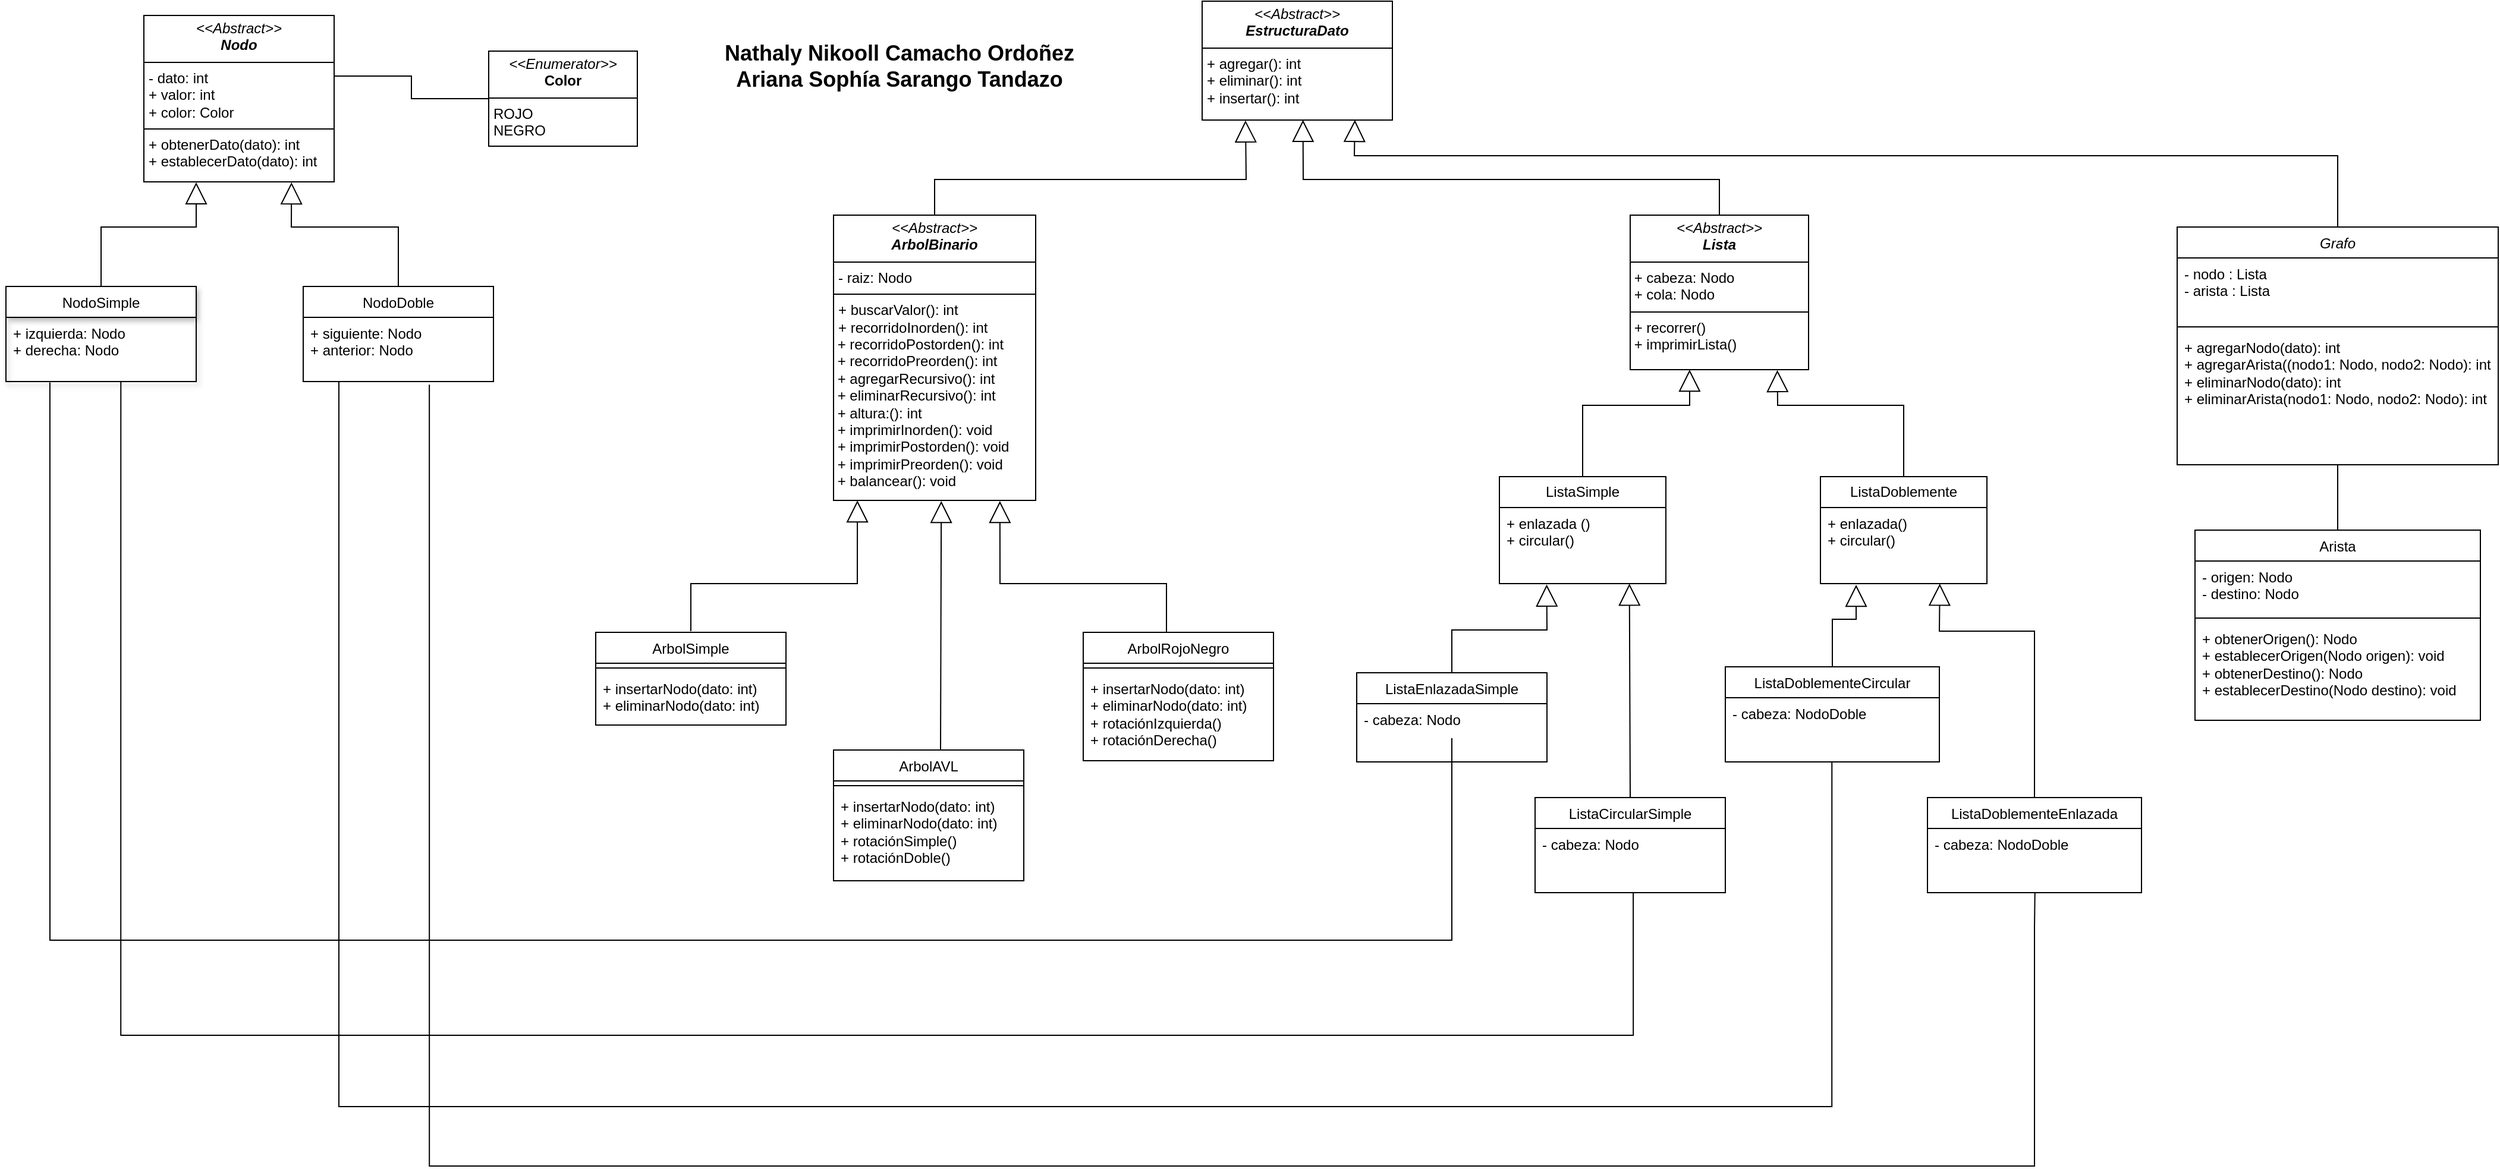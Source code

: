 <mxfile version="24.5.5" type="github">
  <diagram id="C5RBs43oDa-KdzZeNtuy" name="Page-1">
    <mxGraphModel dx="1100" dy="638" grid="1" gridSize="10" guides="1" tooltips="1" connect="1" arrows="1" fold="1" page="1" pageScale="1" pageWidth="827" pageHeight="1169" math="0" shadow="0">
      <root>
        <mxCell id="WIyWlLk6GJQsqaUBKTNV-0" />
        <mxCell id="WIyWlLk6GJQsqaUBKTNV-1" parent="WIyWlLk6GJQsqaUBKTNV-0" />
        <mxCell id="zkfFHV4jXpPFQw0GAbJ--6" value="NodoSimple" style="swimlane;fontStyle=0;align=center;verticalAlign=top;childLayout=stackLayout;horizontal=1;startSize=26;horizontalStack=0;resizeParent=1;resizeLast=0;collapsible=1;marginBottom=0;rounded=0;shadow=1;strokeWidth=1;" parent="WIyWlLk6GJQsqaUBKTNV-1" vertex="1">
          <mxGeometry x="4" y="250" width="160" height="80" as="geometry">
            <mxRectangle x="130" y="380" width="160" height="26" as="alternateBounds" />
          </mxGeometry>
        </mxCell>
        <mxCell id="zkfFHV4jXpPFQw0GAbJ--7" value="+ izquierda: Nodo&#xa;+ derecha: Nodo" style="text;align=left;verticalAlign=top;spacingLeft=4;spacingRight=4;overflow=hidden;rotatable=0;points=[[0,0.5],[1,0.5]];portConstraint=eastwest;" parent="zkfFHV4jXpPFQw0GAbJ--6" vertex="1">
          <mxGeometry y="26" width="160" height="54" as="geometry" />
        </mxCell>
        <mxCell id="DncJ9CUcUolEmfU4vxdp-2" value="NodoDoble" style="swimlane;fontStyle=0;align=center;verticalAlign=top;childLayout=stackLayout;horizontal=1;startSize=26;horizontalStack=0;resizeParent=1;resizeLast=0;collapsible=1;marginBottom=0;rounded=0;shadow=0;strokeWidth=1;" parent="WIyWlLk6GJQsqaUBKTNV-1" vertex="1">
          <mxGeometry x="254" y="250" width="160" height="80" as="geometry">
            <mxRectangle x="130" y="380" width="160" height="26" as="alternateBounds" />
          </mxGeometry>
        </mxCell>
        <mxCell id="DncJ9CUcUolEmfU4vxdp-3" value="+ siguiente: Nodo&#xa;+ anterior: Nodo" style="text;align=left;verticalAlign=top;spacingLeft=4;spacingRight=4;overflow=hidden;rotatable=0;points=[[0,0.5],[1,0.5]];portConstraint=eastwest;" parent="DncJ9CUcUolEmfU4vxdp-2" vertex="1">
          <mxGeometry y="26" width="160" height="54" as="geometry" />
        </mxCell>
        <mxCell id="DncJ9CUcUolEmfU4vxdp-9" value="ListaEnlazadaSimple" style="swimlane;fontStyle=0;align=center;verticalAlign=top;childLayout=stackLayout;horizontal=1;startSize=26;horizontalStack=0;resizeParent=1;resizeLast=0;collapsible=1;marginBottom=0;rounded=0;shadow=0;strokeWidth=1;" parent="WIyWlLk6GJQsqaUBKTNV-1" vertex="1">
          <mxGeometry x="1140" y="575" width="160" height="75" as="geometry">
            <mxRectangle x="130" y="380" width="160" height="26" as="alternateBounds" />
          </mxGeometry>
        </mxCell>
        <mxCell id="DncJ9CUcUolEmfU4vxdp-10" value="- cabeza: Nodo" style="text;align=left;verticalAlign=top;spacingLeft=4;spacingRight=4;overflow=hidden;rotatable=0;points=[[0,0.5],[1,0.5]];portConstraint=eastwest;" parent="DncJ9CUcUolEmfU4vxdp-9" vertex="1">
          <mxGeometry y="26" width="160" height="34" as="geometry" />
        </mxCell>
        <mxCell id="DncJ9CUcUolEmfU4vxdp-11" value="ListaDoblementeEnlazada" style="swimlane;fontStyle=0;align=center;verticalAlign=top;childLayout=stackLayout;horizontal=1;startSize=26;horizontalStack=0;resizeParent=1;resizeLast=0;collapsible=1;marginBottom=0;rounded=0;shadow=0;strokeWidth=1;" parent="WIyWlLk6GJQsqaUBKTNV-1" vertex="1">
          <mxGeometry x="1620" y="680" width="180" height="80" as="geometry">
            <mxRectangle x="130" y="380" width="160" height="26" as="alternateBounds" />
          </mxGeometry>
        </mxCell>
        <mxCell id="DncJ9CUcUolEmfU4vxdp-12" value="- cabeza: NodoDoble" style="text;align=left;verticalAlign=top;spacingLeft=4;spacingRight=4;overflow=hidden;rotatable=0;points=[[0,0.5],[1,0.5]];portConstraint=eastwest;" parent="DncJ9CUcUolEmfU4vxdp-11" vertex="1">
          <mxGeometry y="26" width="180" height="54" as="geometry" />
        </mxCell>
        <mxCell id="DncJ9CUcUolEmfU4vxdp-13" value="ListaDoblementeCircular" style="swimlane;fontStyle=0;align=center;verticalAlign=top;childLayout=stackLayout;horizontal=1;startSize=26;horizontalStack=0;resizeParent=1;resizeLast=0;collapsible=1;marginBottom=0;rounded=0;shadow=0;strokeWidth=1;" parent="WIyWlLk6GJQsqaUBKTNV-1" vertex="1">
          <mxGeometry x="1450" y="570" width="180" height="80" as="geometry">
            <mxRectangle x="130" y="380" width="160" height="26" as="alternateBounds" />
          </mxGeometry>
        </mxCell>
        <mxCell id="DncJ9CUcUolEmfU4vxdp-14" value="- cabeza: NodoDoble" style="text;align=left;verticalAlign=top;spacingLeft=4;spacingRight=4;overflow=hidden;rotatable=0;points=[[0,0.5],[1,0.5]];portConstraint=eastwest;" parent="DncJ9CUcUolEmfU4vxdp-13" vertex="1">
          <mxGeometry y="26" width="180" height="54" as="geometry" />
        </mxCell>
        <mxCell id="DncJ9CUcUolEmfU4vxdp-15" value="ListaCircularSimple" style="swimlane;fontStyle=0;align=center;verticalAlign=top;childLayout=stackLayout;horizontal=1;startSize=26;horizontalStack=0;resizeParent=1;resizeLast=0;collapsible=1;marginBottom=0;rounded=0;shadow=0;strokeWidth=1;" parent="WIyWlLk6GJQsqaUBKTNV-1" vertex="1">
          <mxGeometry x="1290" y="680" width="160" height="80" as="geometry">
            <mxRectangle x="130" y="380" width="160" height="26" as="alternateBounds" />
          </mxGeometry>
        </mxCell>
        <mxCell id="DncJ9CUcUolEmfU4vxdp-16" value="- cabeza: Nodo" style="text;align=left;verticalAlign=top;spacingLeft=4;spacingRight=4;overflow=hidden;rotatable=0;points=[[0,0.5],[1,0.5]];portConstraint=eastwest;" parent="DncJ9CUcUolEmfU4vxdp-15" vertex="1">
          <mxGeometry y="26" width="160" height="54" as="geometry" />
        </mxCell>
        <mxCell id="DncJ9CUcUolEmfU4vxdp-24" value="" style="endArrow=block;endSize=16;endFill=0;html=1;rounded=0;exitX=0.5;exitY=0;exitDx=0;exitDy=0;entryX=0.228;entryY=1.003;entryDx=0;entryDy=0;entryPerimeter=0;" parent="WIyWlLk6GJQsqaUBKTNV-1" source="ZTtdbD92YT5YVSf2PTmn-5" target="ZTtdbD92YT5YVSf2PTmn-2" edge="1">
          <mxGeometry width="160" relative="1" as="geometry">
            <mxPoint x="780" y="200" as="sourcePoint" />
            <mxPoint x="1047" y="110" as="targetPoint" />
            <Array as="points">
              <mxPoint x="785" y="160" />
              <mxPoint x="1047" y="160" />
            </Array>
          </mxGeometry>
        </mxCell>
        <mxCell id="DncJ9CUcUolEmfU4vxdp-44" value="" style="endArrow=block;endSize=16;endFill=0;html=1;rounded=0;entryX=0.275;entryY=1.003;entryDx=0;entryDy=0;exitX=0.5;exitY=0;exitDx=0;exitDy=0;entryPerimeter=0;" parent="WIyWlLk6GJQsqaUBKTNV-1" source="zkfFHV4jXpPFQw0GAbJ--6" target="ZTtdbD92YT5YVSf2PTmn-4" edge="1">
          <mxGeometry width="160" relative="1" as="geometry">
            <mxPoint x="234" y="210" as="sourcePoint" />
            <mxPoint x="164" y="164" as="targetPoint" />
            <Array as="points">
              <mxPoint x="84" y="200" />
              <mxPoint x="164" y="200" />
            </Array>
          </mxGeometry>
        </mxCell>
        <mxCell id="DncJ9CUcUolEmfU4vxdp-45" value="" style="endArrow=block;endSize=16;endFill=0;html=1;rounded=0;entryX=0.776;entryY=1.003;entryDx=0;entryDy=0;exitX=0.5;exitY=0;exitDx=0;exitDy=0;entryPerimeter=0;" parent="WIyWlLk6GJQsqaUBKTNV-1" source="DncJ9CUcUolEmfU4vxdp-2" target="ZTtdbD92YT5YVSf2PTmn-4" edge="1">
          <mxGeometry width="160" relative="1" as="geometry">
            <mxPoint x="54" y="260" as="sourcePoint" />
            <mxPoint x="244" y="164" as="targetPoint" />
            <Array as="points">
              <mxPoint x="334" y="200" />
              <mxPoint x="244" y="200" />
            </Array>
          </mxGeometry>
        </mxCell>
        <mxCell id="DncJ9CUcUolEmfU4vxdp-50" value="" style="endArrow=block;endSize=16;endFill=0;html=1;rounded=0;exitX=0.5;exitY=0;exitDx=0;exitDy=0;entryX=0.53;entryY=0.999;entryDx=0;entryDy=0;entryPerimeter=0;" parent="WIyWlLk6GJQsqaUBKTNV-1" source="ZTtdbD92YT5YVSf2PTmn-6" target="ZTtdbD92YT5YVSf2PTmn-2" edge="1">
          <mxGeometry width="160" relative="1" as="geometry">
            <mxPoint x="1450" y="190" as="sourcePoint" />
            <mxPoint x="1095.12" y="109.868" as="targetPoint" />
            <Array as="points">
              <mxPoint x="1445" y="160" />
              <mxPoint x="1095" y="160" />
            </Array>
          </mxGeometry>
        </mxCell>
        <mxCell id="DncJ9CUcUolEmfU4vxdp-64" value="" style="endArrow=block;endSize=16;endFill=0;html=1;rounded=0;exitX=0.5;exitY=0;exitDx=0;exitDy=0;entryX=0.118;entryY=1;entryDx=0;entryDy=0;entryPerimeter=0;" parent="WIyWlLk6GJQsqaUBKTNV-1" target="ZTtdbD92YT5YVSf2PTmn-5" edge="1">
          <mxGeometry width="160" relative="1" as="geometry">
            <mxPoint x="580" y="540" as="sourcePoint" />
            <mxPoint x="720" y="429.66" as="targetPoint" />
            <Array as="points">
              <mxPoint x="580" y="500" />
              <mxPoint x="720" y="500" />
            </Array>
          </mxGeometry>
        </mxCell>
        <mxCell id="DncJ9CUcUolEmfU4vxdp-66" value="" style="endArrow=block;endSize=16;endFill=0;html=1;rounded=0;exitX=0.5;exitY=0;exitDx=0;exitDy=0;entryX=0.533;entryY=1.002;entryDx=0;entryDy=0;entryPerimeter=0;" parent="WIyWlLk6GJQsqaUBKTNV-1" target="ZTtdbD92YT5YVSf2PTmn-5" edge="1">
          <mxGeometry width="160" relative="1" as="geometry">
            <mxPoint x="790" y="640" as="sourcePoint" />
            <mxPoint x="790.72" y="430.34" as="targetPoint" />
            <Array as="points" />
          </mxGeometry>
        </mxCell>
        <mxCell id="DncJ9CUcUolEmfU4vxdp-67" value="" style="endArrow=block;endSize=16;endFill=0;html=1;rounded=0;exitX=0.5;exitY=0;exitDx=0;exitDy=0;entryX=0.823;entryY=1.002;entryDx=0;entryDy=0;entryPerimeter=0;" parent="WIyWlLk6GJQsqaUBKTNV-1" target="ZTtdbD92YT5YVSf2PTmn-5" edge="1">
          <mxGeometry width="160" relative="1" as="geometry">
            <mxPoint x="980.0" y="545" as="sourcePoint" />
            <mxPoint x="840" y="430.34" as="targetPoint" />
            <Array as="points">
              <mxPoint x="980" y="500" />
              <mxPoint x="840" y="500" />
            </Array>
          </mxGeometry>
        </mxCell>
        <mxCell id="ir2BoSaiO2hxF5gIal0P-0" value="&lt;div&gt;ListaSimple&lt;/div&gt;" style="swimlane;fontStyle=0;childLayout=stackLayout;horizontal=1;startSize=26;fillColor=none;horizontalStack=0;resizeParent=1;resizeParentMax=0;resizeLast=0;collapsible=1;marginBottom=0;whiteSpace=wrap;html=1;" parent="WIyWlLk6GJQsqaUBKTNV-1" vertex="1">
          <mxGeometry x="1260" y="410" width="140" height="90" as="geometry" />
        </mxCell>
        <mxCell id="ir2BoSaiO2hxF5gIal0P-1" value="&lt;div&gt;&lt;font style=&quot;vertical-align: inherit;&quot;&gt;&lt;font style=&quot;vertical-align: inherit;&quot;&gt;+ enlazada ()&lt;/font&gt;&lt;/font&gt;&lt;/div&gt;&lt;div&gt;&lt;font style=&quot;vertical-align: inherit;&quot;&gt;&lt;font style=&quot;vertical-align: inherit;&quot;&gt;+ circular()&lt;/font&gt;&lt;/font&gt;&lt;br&gt;&lt;/div&gt;" style="text;strokeColor=none;fillColor=none;align=left;verticalAlign=top;spacingLeft=4;spacingRight=4;overflow=hidden;rotatable=0;points=[[0,0.5],[1,0.5]];portConstraint=eastwest;whiteSpace=wrap;html=1;" parent="ir2BoSaiO2hxF5gIal0P-0" vertex="1">
          <mxGeometry y="26" width="140" height="64" as="geometry" />
        </mxCell>
        <mxCell id="ir2BoSaiO2hxF5gIal0P-8" value="ListaDoblemente" style="swimlane;fontStyle=0;childLayout=stackLayout;horizontal=1;startSize=26;fillColor=none;horizontalStack=0;resizeParent=1;resizeParentMax=0;resizeLast=0;collapsible=1;marginBottom=0;whiteSpace=wrap;html=1;" parent="WIyWlLk6GJQsqaUBKTNV-1" vertex="1">
          <mxGeometry x="1530" y="410" width="140" height="90" as="geometry" />
        </mxCell>
        <mxCell id="ir2BoSaiO2hxF5gIal0P-10" value="&lt;div&gt;+ enlazada() &lt;br&gt;&lt;/div&gt;&lt;div&gt;+ circular()&lt;br&gt;&lt;/div&gt;" style="text;strokeColor=none;fillColor=none;align=left;verticalAlign=top;spacingLeft=4;spacingRight=4;overflow=hidden;rotatable=0;points=[[0,0.5],[1,0.5]];portConstraint=eastwest;whiteSpace=wrap;html=1;" parent="ir2BoSaiO2hxF5gIal0P-8" vertex="1">
          <mxGeometry y="26" width="140" height="64" as="geometry" />
        </mxCell>
        <mxCell id="ir2BoSaiO2hxF5gIal0P-45" value="" style="endArrow=block;endSize=16;endFill=0;html=1;rounded=0;exitX=0.5;exitY=0;exitDx=0;exitDy=0;entryX=0.333;entryY=1;entryDx=0;entryDy=0;entryPerimeter=0;" parent="WIyWlLk6GJQsqaUBKTNV-1" source="ir2BoSaiO2hxF5gIal0P-0" target="ZTtdbD92YT5YVSf2PTmn-6" edge="1">
          <mxGeometry width="160" relative="1" as="geometry">
            <mxPoint x="1840.0" y="318.342" as="sourcePoint" />
            <mxPoint x="1419.76" y="310.798" as="targetPoint" />
            <Array as="points">
              <mxPoint x="1330" y="350" />
              <mxPoint x="1420" y="350" />
            </Array>
          </mxGeometry>
        </mxCell>
        <mxCell id="ir2BoSaiO2hxF5gIal0P-46" value="" style="endArrow=block;endSize=16;endFill=0;html=1;rounded=0;exitX=0.5;exitY=0;exitDx=0;exitDy=0;entryX=0.825;entryY=1.003;entryDx=0;entryDy=0;entryPerimeter=0;" parent="WIyWlLk6GJQsqaUBKTNV-1" source="ir2BoSaiO2hxF5gIal0P-8" target="ZTtdbD92YT5YVSf2PTmn-6" edge="1">
          <mxGeometry width="160" relative="1" as="geometry">
            <mxPoint x="1846" y="337" as="sourcePoint" />
            <mxPoint x="1493.68" y="311.386" as="targetPoint" />
            <Array as="points">
              <mxPoint x="1600" y="350" />
              <mxPoint x="1494" y="350" />
            </Array>
          </mxGeometry>
        </mxCell>
        <mxCell id="ir2BoSaiO2hxF5gIal0P-53" value="&lt;span style=&quot;font-weight: normal;&quot;&gt;ArbolSimple&lt;/span&gt;" style="swimlane;fontStyle=1;align=center;verticalAlign=top;childLayout=stackLayout;horizontal=1;startSize=26;horizontalStack=0;resizeParent=1;resizeParentMax=0;resizeLast=0;collapsible=1;marginBottom=0;whiteSpace=wrap;html=1;" parent="WIyWlLk6GJQsqaUBKTNV-1" vertex="1">
          <mxGeometry x="500" y="541" width="160" height="78" as="geometry" />
        </mxCell>
        <mxCell id="ir2BoSaiO2hxF5gIal0P-55" value="" style="line;strokeWidth=1;fillColor=none;align=left;verticalAlign=middle;spacingTop=-1;spacingLeft=3;spacingRight=3;rotatable=0;labelPosition=right;points=[];portConstraint=eastwest;strokeColor=inherit;" parent="ir2BoSaiO2hxF5gIal0P-53" vertex="1">
          <mxGeometry y="26" width="160" height="8" as="geometry" />
        </mxCell>
        <mxCell id="ir2BoSaiO2hxF5gIal0P-54" value="&lt;div&gt;+ insertarNodo(dato: int)&lt;/div&gt;&lt;div&gt;+ eliminarNodo(dato: int)&lt;br&gt;&lt;/div&gt;" style="text;strokeColor=none;fillColor=none;align=left;verticalAlign=top;spacingLeft=4;spacingRight=4;overflow=hidden;rotatable=0;points=[[0,0.5],[1,0.5]];portConstraint=eastwest;whiteSpace=wrap;html=1;" parent="ir2BoSaiO2hxF5gIal0P-53" vertex="1">
          <mxGeometry y="34" width="160" height="44" as="geometry" />
        </mxCell>
        <mxCell id="ir2BoSaiO2hxF5gIal0P-57" value="&lt;span style=&quot;font-weight: normal;&quot;&gt;ArbolAVL&lt;/span&gt;" style="swimlane;fontStyle=1;align=center;verticalAlign=top;childLayout=stackLayout;horizontal=1;startSize=26;horizontalStack=0;resizeParent=1;resizeParentMax=0;resizeLast=0;collapsible=1;marginBottom=0;whiteSpace=wrap;html=1;" parent="WIyWlLk6GJQsqaUBKTNV-1" vertex="1">
          <mxGeometry x="700" y="640" width="160" height="110" as="geometry" />
        </mxCell>
        <mxCell id="ir2BoSaiO2hxF5gIal0P-59" value="" style="line;strokeWidth=1;fillColor=none;align=left;verticalAlign=middle;spacingTop=-1;spacingLeft=3;spacingRight=3;rotatable=0;labelPosition=right;points=[];portConstraint=eastwest;strokeColor=inherit;" parent="ir2BoSaiO2hxF5gIal0P-57" vertex="1">
          <mxGeometry y="26" width="160" height="8" as="geometry" />
        </mxCell>
        <mxCell id="9hyr6kazBqOxSnsQjy6S-9" value="&lt;div&gt;+ insertarNodo(dato: int)&lt;/div&gt;&lt;div&gt;+ eliminarNodo(dato: int)&lt;br&gt;&lt;/div&gt;&lt;div&gt;+ rotaciónSimple()&lt;/div&gt;&lt;div&gt;+ rotaciónDoble()&lt;/div&gt;" style="text;strokeColor=none;fillColor=none;align=left;verticalAlign=top;spacingLeft=4;spacingRight=4;overflow=hidden;rotatable=0;points=[[0,0.5],[1,0.5]];portConstraint=eastwest;whiteSpace=wrap;html=1;" parent="ir2BoSaiO2hxF5gIal0P-57" vertex="1">
          <mxGeometry y="34" width="160" height="76" as="geometry" />
        </mxCell>
        <mxCell id="ir2BoSaiO2hxF5gIal0P-61" value="&lt;span style=&quot;font-weight: normal;&quot;&gt;ArbolRojoNegro&lt;/span&gt;" style="swimlane;fontStyle=1;align=center;verticalAlign=top;childLayout=stackLayout;horizontal=1;startSize=26;horizontalStack=0;resizeParent=1;resizeParentMax=0;resizeLast=0;collapsible=1;marginBottom=0;whiteSpace=wrap;html=1;" parent="WIyWlLk6GJQsqaUBKTNV-1" vertex="1">
          <mxGeometry x="910" y="541" width="160" height="108" as="geometry" />
        </mxCell>
        <mxCell id="ir2BoSaiO2hxF5gIal0P-63" value="" style="line;strokeWidth=1;fillColor=none;align=left;verticalAlign=middle;spacingTop=-1;spacingLeft=3;spacingRight=3;rotatable=0;labelPosition=right;points=[];portConstraint=eastwest;strokeColor=inherit;" parent="ir2BoSaiO2hxF5gIal0P-61" vertex="1">
          <mxGeometry y="26" width="160" height="8" as="geometry" />
        </mxCell>
        <mxCell id="ir2BoSaiO2hxF5gIal0P-62" value="&lt;div&gt;+ insertarNodo(dato: int)&lt;/div&gt;&lt;div&gt;+ eliminarNodo(dato: int)&lt;br&gt;&lt;/div&gt;&lt;div&gt;&lt;div&gt;+ rotaciónIzquierda()&lt;/div&gt;&lt;div&gt;+ rotaciónDerecha()&lt;/div&gt;&lt;/div&gt;" style="text;strokeColor=none;fillColor=none;align=left;verticalAlign=top;spacingLeft=4;spacingRight=4;overflow=hidden;rotatable=0;points=[[0,0.5],[1,0.5]];portConstraint=eastwest;whiteSpace=wrap;html=1;" parent="ir2BoSaiO2hxF5gIal0P-61" vertex="1">
          <mxGeometry y="34" width="160" height="74" as="geometry" />
        </mxCell>
        <mxCell id="eCoS8FzOYg7DJ-z4C-Pn-1" value="" style="endArrow=block;endSize=16;endFill=0;html=1;rounded=0;exitX=0.5;exitY=0;exitDx=0;exitDy=0;entryX=0.284;entryY=1.012;entryDx=0;entryDy=0;entryPerimeter=0;" parent="WIyWlLk6GJQsqaUBKTNV-1" source="DncJ9CUcUolEmfU4vxdp-9" target="ir2BoSaiO2hxF5gIal0P-1" edge="1">
          <mxGeometry width="160" relative="1" as="geometry">
            <mxPoint x="1210" y="579" as="sourcePoint" />
            <mxPoint x="1300" y="510" as="targetPoint" />
            <Array as="points">
              <mxPoint x="1220" y="539" />
              <mxPoint x="1300" y="539" />
            </Array>
          </mxGeometry>
        </mxCell>
        <mxCell id="eCoS8FzOYg7DJ-z4C-Pn-2" value="" style="endArrow=block;endSize=16;endFill=0;html=1;rounded=0;exitX=0.5;exitY=0;exitDx=0;exitDy=0;entryX=0.781;entryY=1.001;entryDx=0;entryDy=0;entryPerimeter=0;" parent="WIyWlLk6GJQsqaUBKTNV-1" source="DncJ9CUcUolEmfU4vxdp-15" target="ir2BoSaiO2hxF5gIal0P-1" edge="1">
          <mxGeometry width="160" relative="1" as="geometry">
            <mxPoint x="1330" y="580" as="sourcePoint" />
            <mxPoint x="1370" y="510" as="targetPoint" />
            <Array as="points" />
          </mxGeometry>
        </mxCell>
        <mxCell id="eCoS8FzOYg7DJ-z4C-Pn-3" value="" style="endArrow=block;endSize=16;endFill=0;html=1;rounded=0;exitX=0.5;exitY=0;exitDx=0;exitDy=0;entryX=0.311;entryY=1.019;entryDx=0;entryDy=0;entryPerimeter=0;" parent="WIyWlLk6GJQsqaUBKTNV-1" source="DncJ9CUcUolEmfU4vxdp-13" edge="1">
          <mxGeometry width="160" relative="1" as="geometry">
            <mxPoint x="1470" y="580" as="sourcePoint" />
            <mxPoint x="1560" y="501" as="targetPoint" />
            <Array as="points">
              <mxPoint x="1540" y="530" />
              <mxPoint x="1560" y="530" />
            </Array>
          </mxGeometry>
        </mxCell>
        <mxCell id="eCoS8FzOYg7DJ-z4C-Pn-5" value="" style="endArrow=block;endSize=16;endFill=0;html=1;rounded=0;exitX=0.5;exitY=0;exitDx=0;exitDy=0;entryX=0.717;entryY=1.001;entryDx=0;entryDy=0;entryPerimeter=0;" parent="WIyWlLk6GJQsqaUBKTNV-1" source="DncJ9CUcUolEmfU4vxdp-11" target="ir2BoSaiO2hxF5gIal0P-10" edge="1">
          <mxGeometry width="160" relative="1" as="geometry">
            <mxPoint x="1550" y="560" as="sourcePoint" />
            <mxPoint x="1570" y="511" as="targetPoint" />
            <Array as="points">
              <mxPoint x="1710" y="540" />
              <mxPoint x="1630" y="540" />
            </Array>
          </mxGeometry>
        </mxCell>
        <mxCell id="eCoS8FzOYg7DJ-z4C-Pn-9" value="&lt;font style=&quot;vertical-align: inherit;&quot;&gt;&lt;font style=&quot;vertical-align: inherit;&quot;&gt;&lt;font style=&quot;vertical-align: inherit;&quot;&gt;&lt;font style=&quot;vertical-align: inherit;&quot;&gt;&lt;font style=&quot;vertical-align: inherit;&quot;&gt;&lt;font style=&quot;vertical-align: inherit; font-size: 18px;&quot;&gt;&lt;font style=&quot;vertical-align: inherit;&quot;&gt;&lt;font style=&quot;vertical-align: inherit;&quot;&gt;Nathaly Nikooll Camacho Ordoñez&lt;/font&gt;&lt;/font&gt;&lt;/font&gt;&lt;/font&gt;&lt;/font&gt;&lt;/font&gt;&lt;/font&gt;&lt;/font&gt;&lt;div&gt;&lt;font style=&quot;vertical-align: inherit;&quot;&gt;&lt;font style=&quot;vertical-align: inherit;&quot;&gt;&lt;font style=&quot;vertical-align: inherit;&quot;&gt;&lt;font style=&quot;vertical-align: inherit;&quot;&gt;&lt;font style=&quot;vertical-align: inherit;&quot;&gt;&lt;font style=&quot;vertical-align: inherit;&quot;&gt;&lt;font style=&quot;vertical-align: inherit;&quot;&gt;&lt;font style=&quot;vertical-align: inherit; font-size: 18px;&quot;&gt;&lt;font style=&quot;vertical-align: inherit;&quot;&gt;&lt;font style=&quot;vertical-align: inherit;&quot;&gt;Ariana Sophía Sarango Tandazo&lt;/font&gt;&lt;/font&gt;&lt;/font&gt;&lt;/font&gt;&lt;/font&gt;&lt;/font&gt;&lt;/font&gt;&lt;/font&gt;&lt;/font&gt;&lt;/font&gt;&lt;/div&gt;" style="text;align=center;fontStyle=1;verticalAlign=middle;spacingLeft=3;spacingRight=3;strokeColor=none;rotatable=0;points=[[0,0.5],[1,0.5]];portConstraint=eastwest;html=1;" parent="WIyWlLk6GJQsqaUBKTNV-1" vertex="1">
          <mxGeometry x="620" y="10" width="270" height="110" as="geometry" />
        </mxCell>
        <mxCell id="eCoS8FzOYg7DJ-z4C-Pn-10" value="" style="endArrow=none;html=1;edgeStyle=orthogonalEdgeStyle;rounded=0;exitX=0.231;exitY=1.013;exitDx=0;exitDy=0;exitPerimeter=0;" parent="WIyWlLk6GJQsqaUBKTNV-1" source="zkfFHV4jXpPFQw0GAbJ--7" edge="1">
          <mxGeometry relative="1" as="geometry">
            <mxPoint x="40" y="400" as="sourcePoint" />
            <mxPoint x="1220" y="630" as="targetPoint" />
            <Array as="points">
              <mxPoint x="41" y="800" />
              <mxPoint x="1220" y="800" />
            </Array>
          </mxGeometry>
        </mxCell>
        <mxCell id="eCoS8FzOYg7DJ-z4C-Pn-17" value="" style="endArrow=none;html=1;edgeStyle=orthogonalEdgeStyle;rounded=0;exitX=0.604;exitY=1.001;exitDx=0;exitDy=0;exitPerimeter=0;entryX=0.516;entryY=1.006;entryDx=0;entryDy=0;entryPerimeter=0;" parent="WIyWlLk6GJQsqaUBKTNV-1" source="zkfFHV4jXpPFQw0GAbJ--7" target="DncJ9CUcUolEmfU4vxdp-16" edge="1">
          <mxGeometry relative="1" as="geometry">
            <mxPoint x="80" y="360" as="sourcePoint" />
            <mxPoint x="1300" y="820" as="targetPoint" />
            <Array as="points">
              <mxPoint x="101" y="880" />
              <mxPoint x="1373" y="880" />
            </Array>
          </mxGeometry>
        </mxCell>
        <mxCell id="eCoS8FzOYg7DJ-z4C-Pn-20" value="" style="endArrow=none;html=1;edgeStyle=orthogonalEdgeStyle;rounded=0;exitX=0.231;exitY=1.013;exitDx=0;exitDy=0;exitPerimeter=0;entryX=0.498;entryY=1.005;entryDx=0;entryDy=0;entryPerimeter=0;" parent="WIyWlLk6GJQsqaUBKTNV-1" target="DncJ9CUcUolEmfU4vxdp-14" edge="1">
          <mxGeometry relative="1" as="geometry">
            <mxPoint x="284" y="330" as="sourcePoint" />
            <mxPoint x="1463" y="640" as="targetPoint" />
            <Array as="points">
              <mxPoint x="284" y="940" />
              <mxPoint x="1540" y="940" />
            </Array>
          </mxGeometry>
        </mxCell>
        <mxCell id="eCoS8FzOYg7DJ-z4C-Pn-21" value="" style="endArrow=none;html=1;edgeStyle=orthogonalEdgeStyle;rounded=0;exitX=0.663;exitY=1.048;exitDx=0;exitDy=0;exitPerimeter=0;entryX=0.502;entryY=1.005;entryDx=0;entryDy=0;entryPerimeter=0;" parent="WIyWlLk6GJQsqaUBKTNV-1" source="DncJ9CUcUolEmfU4vxdp-3" target="DncJ9CUcUolEmfU4vxdp-12" edge="1">
          <mxGeometry relative="1" as="geometry">
            <mxPoint x="111" y="340" as="sourcePoint" />
            <mxPoint x="1383" y="750" as="targetPoint" />
            <Array as="points">
              <mxPoint x="360" y="990" />
              <mxPoint x="1710" y="990" />
              <mxPoint x="1710" y="790" />
            </Array>
          </mxGeometry>
        </mxCell>
        <mxCell id="eCoS8FzOYg7DJ-z4C-Pn-22" value="" style="endArrow=none;html=1;edgeStyle=orthogonalEdgeStyle;rounded=0;exitX=1.002;exitY=0.364;exitDx=0;exitDy=0;entryX=0;entryY=0.5;entryDx=0;entryDy=0;exitPerimeter=0;" parent="WIyWlLk6GJQsqaUBKTNV-1" source="ZTtdbD92YT5YVSf2PTmn-4" target="ZTtdbD92YT5YVSf2PTmn-1" edge="1">
          <mxGeometry relative="1" as="geometry">
            <mxPoint x="284" y="73" as="sourcePoint" />
            <mxPoint x="400" y="81" as="targetPoint" />
          </mxGeometry>
        </mxCell>
        <mxCell id="9hyr6kazBqOxSnsQjy6S-4" value="" style="endArrow=block;endSize=16;endFill=0;html=1;rounded=0;entryX=0.803;entryY=0.999;entryDx=0;entryDy=0;entryPerimeter=0;exitX=0.5;exitY=0;exitDx=0;exitDy=0;" parent="WIyWlLk6GJQsqaUBKTNV-1" target="ZTtdbD92YT5YVSf2PTmn-2" edge="1" source="sY8AVSWqJ0E1FJbMpZcZ-8">
          <mxGeometry width="160" relative="1" as="geometry">
            <mxPoint x="2040" y="196" as="sourcePoint" />
            <mxPoint x="1138.32" y="109.868" as="targetPoint" />
            <Array as="points">
              <mxPoint x="1965" y="140" />
              <mxPoint x="1138" y="140" />
            </Array>
          </mxGeometry>
        </mxCell>
        <mxCell id="sY8AVSWqJ0E1FJbMpZcZ-8" value="&lt;i style=&quot;font-weight: normal;&quot;&gt;Grafo&lt;/i&gt;" style="swimlane;fontStyle=1;align=center;verticalAlign=top;childLayout=stackLayout;horizontal=1;startSize=26;horizontalStack=0;resizeParent=1;resizeParentMax=0;resizeLast=0;collapsible=1;marginBottom=0;whiteSpace=wrap;html=1;" parent="WIyWlLk6GJQsqaUBKTNV-1" vertex="1">
          <mxGeometry x="1830" y="200" width="270" height="200" as="geometry" />
        </mxCell>
        <mxCell id="sY8AVSWqJ0E1FJbMpZcZ-9" value="- nodo : Lista&lt;div&gt;- arista : Lista&lt;/div&gt;" style="text;strokeColor=none;fillColor=none;align=left;verticalAlign=top;spacingLeft=4;spacingRight=4;overflow=hidden;rotatable=0;points=[[0,0.5],[1,0.5]];portConstraint=eastwest;whiteSpace=wrap;html=1;" parent="sY8AVSWqJ0E1FJbMpZcZ-8" vertex="1">
          <mxGeometry y="26" width="270" height="54" as="geometry" />
        </mxCell>
        <mxCell id="sY8AVSWqJ0E1FJbMpZcZ-10" value="" style="line;strokeWidth=1;fillColor=none;align=left;verticalAlign=middle;spacingTop=-1;spacingLeft=3;spacingRight=3;rotatable=0;labelPosition=right;points=[];portConstraint=eastwest;strokeColor=inherit;" parent="sY8AVSWqJ0E1FJbMpZcZ-8" vertex="1">
          <mxGeometry y="80" width="270" height="8" as="geometry" />
        </mxCell>
        <mxCell id="sY8AVSWqJ0E1FJbMpZcZ-11" value="+ agregarNodo(dato): int&lt;div&gt;+ agregarArista((nodo1: Nodo, nodo2: Nodo): int&lt;/div&gt;&lt;div&gt;+ eliminarNodo(dato): int&lt;/div&gt;&lt;div&gt;+ eliminarArista(nodo1: Nodo, nodo2: Nodo): int&lt;/div&gt;" style="text;strokeColor=none;fillColor=none;align=left;verticalAlign=top;spacingLeft=4;spacingRight=4;overflow=hidden;rotatable=0;points=[[0,0.5],[1,0.5]];portConstraint=eastwest;whiteSpace=wrap;html=1;" parent="sY8AVSWqJ0E1FJbMpZcZ-8" vertex="1">
          <mxGeometry y="88" width="270" height="112" as="geometry" />
        </mxCell>
        <mxCell id="sY8AVSWqJ0E1FJbMpZcZ-21" value="&lt;span style=&quot;font-weight: normal;&quot;&gt;Arista&lt;/span&gt;" style="swimlane;fontStyle=1;align=center;verticalAlign=top;childLayout=stackLayout;horizontal=1;startSize=26;horizontalStack=0;resizeParent=1;resizeParentMax=0;resizeLast=0;collapsible=1;marginBottom=0;whiteSpace=wrap;html=1;" parent="WIyWlLk6GJQsqaUBKTNV-1" vertex="1">
          <mxGeometry x="1845" y="455" width="240" height="160" as="geometry" />
        </mxCell>
        <mxCell id="sY8AVSWqJ0E1FJbMpZcZ-22" value="- origen: Nodo &lt;br&gt;- destino: Nodo " style="text;strokeColor=none;fillColor=none;align=left;verticalAlign=top;spacingLeft=4;spacingRight=4;overflow=hidden;rotatable=0;points=[[0,0.5],[1,0.5]];portConstraint=eastwest;whiteSpace=wrap;html=1;" parent="sY8AVSWqJ0E1FJbMpZcZ-21" vertex="1">
          <mxGeometry y="26" width="240" height="44" as="geometry" />
        </mxCell>
        <mxCell id="sY8AVSWqJ0E1FJbMpZcZ-23" value="" style="line;strokeWidth=1;fillColor=none;align=left;verticalAlign=middle;spacingTop=-1;spacingLeft=3;spacingRight=3;rotatable=0;labelPosition=right;points=[];portConstraint=eastwest;strokeColor=inherit;" parent="sY8AVSWqJ0E1FJbMpZcZ-21" vertex="1">
          <mxGeometry y="70" width="240" height="8" as="geometry" />
        </mxCell>
        <mxCell id="sY8AVSWqJ0E1FJbMpZcZ-27" value="+ obtenerOrigen(): Nodo&amp;nbsp;&amp;nbsp;&amp;nbsp;&amp;nbsp;&amp;nbsp; &amp;nbsp;&lt;br&gt;+ establecerOrigen(Nodo origen): void&lt;br&gt;+ obtenerDestino(): Nodo &amp;nbsp;&lt;br&gt;+ establecerDestino(Nodo destino): void" style="text;strokeColor=none;fillColor=none;align=left;verticalAlign=top;spacingLeft=4;spacingRight=4;overflow=hidden;rotatable=0;points=[[0,0.5],[1,0.5]];portConstraint=eastwest;whiteSpace=wrap;html=1;" parent="sY8AVSWqJ0E1FJbMpZcZ-21" vertex="1">
          <mxGeometry y="78" width="240" height="82" as="geometry" />
        </mxCell>
        <mxCell id="ZTtdbD92YT5YVSf2PTmn-0" value="" style="endArrow=none;html=1;rounded=0;entryX=0.5;entryY=0;entryDx=0;entryDy=0;exitX=0.5;exitY=1.003;exitDx=0;exitDy=0;exitPerimeter=0;" edge="1" parent="WIyWlLk6GJQsqaUBKTNV-1" source="sY8AVSWqJ0E1FJbMpZcZ-11" target="sY8AVSWqJ0E1FJbMpZcZ-21">
          <mxGeometry width="50" height="50" relative="1" as="geometry">
            <mxPoint x="1970" y="410" as="sourcePoint" />
            <mxPoint x="1950" y="455" as="targetPoint" />
          </mxGeometry>
        </mxCell>
        <mxCell id="ZTtdbD92YT5YVSf2PTmn-1" value="&lt;p style=&quot;margin:0px;margin-top:4px;text-align:center;&quot;&gt;&lt;i&gt;&amp;lt;&amp;lt;Enumerator&amp;gt;&amp;gt;&lt;/i&gt;&lt;br&gt;&lt;b&gt;Color&lt;/b&gt;&lt;/p&gt;&lt;hr size=&quot;1&quot; style=&quot;border-style:solid;&quot;&gt;&lt;p style=&quot;margin:0px;margin-left:4px;&quot;&gt;ROJO&lt;/p&gt;&lt;p style=&quot;margin:0px;margin-left:4px;&quot;&gt;NEGRO&lt;/p&gt;&lt;hr size=&quot;1&quot; style=&quot;border-style:solid;&quot;&gt;&lt;p style=&quot;margin:0px;margin-left:4px;&quot;&gt;&lt;br&gt;&lt;/p&gt;" style="verticalAlign=top;align=left;overflow=fill;html=1;whiteSpace=wrap;" vertex="1" parent="WIyWlLk6GJQsqaUBKTNV-1">
          <mxGeometry x="410" y="52" width="125" height="80" as="geometry" />
        </mxCell>
        <mxCell id="ZTtdbD92YT5YVSf2PTmn-2" value="&lt;p style=&quot;margin:0px;margin-top:4px;text-align:center;&quot;&gt;&lt;i&gt;&amp;lt;&amp;lt;Abstract&amp;gt;&amp;gt;&lt;/i&gt;&lt;br&gt;&lt;b&gt;&lt;i&gt;EstructuraDato&lt;/i&gt;&lt;/b&gt;&lt;/p&gt;&lt;hr size=&quot;1&quot; style=&quot;border-style:solid;&quot;&gt;&lt;p style=&quot;margin:0px;margin-left:4px;&quot;&gt;&lt;/p&gt;&lt;p style=&quot;margin:0px;margin-left:4px;&quot;&gt;&lt;span style=&quot;text-wrap: nowrap;&quot;&gt;+ agregar(): int&lt;/span&gt;&lt;br style=&quot;padding: 0px; margin: 0px; text-wrap: nowrap;&quot;&gt;&lt;span style=&quot;text-wrap: nowrap;&quot;&gt;+ eliminar(): int&lt;/span&gt;&lt;br style=&quot;padding: 0px; margin: 0px; text-wrap: nowrap;&quot;&gt;&lt;span style=&quot;text-wrap: nowrap;&quot;&gt;+ insertar(): int&lt;/span&gt;&lt;br&gt;&lt;/p&gt;" style="verticalAlign=top;align=left;overflow=fill;html=1;whiteSpace=wrap;" vertex="1" parent="WIyWlLk6GJQsqaUBKTNV-1">
          <mxGeometry x="1010" y="10" width="160" height="100" as="geometry" />
        </mxCell>
        <mxCell id="ZTtdbD92YT5YVSf2PTmn-4" value="&lt;p style=&quot;margin:0px;margin-top:4px;text-align:center;&quot;&gt;&lt;i&gt;&amp;lt;&amp;lt;Abstract&amp;gt;&amp;gt;&lt;/i&gt;&lt;br&gt;&lt;b&gt;&lt;i&gt;Nodo&lt;/i&gt;&lt;/b&gt;&lt;/p&gt;&lt;hr size=&quot;1&quot; style=&quot;border-style:solid;&quot;&gt;&lt;p style=&quot;margin:0px;margin-left:4px;&quot;&gt;&lt;span style=&quot;text-wrap: nowrap;&quot;&gt;- dato: int&amp;nbsp;&lt;/span&gt;&lt;br style=&quot;padding: 0px; margin: 0px; text-wrap: nowrap;&quot;&gt;&lt;span style=&quot;text-wrap: nowrap;&quot;&gt;+ valor: int&lt;/span&gt;&lt;br style=&quot;padding: 0px; margin: 0px; text-wrap: nowrap;&quot;&gt;&lt;span style=&quot;text-wrap: nowrap;&quot;&gt;+ color: Color&lt;/span&gt;&lt;br&gt;&lt;/p&gt;&lt;hr size=&quot;1&quot; style=&quot;border-style:solid;&quot;&gt;&lt;p style=&quot;margin:0px;margin-left:4px;&quot;&gt;&lt;span style=&quot;text-wrap: nowrap;&quot;&gt;+ obtenerDato(dato): int&lt;/span&gt;&lt;br style=&quot;padding: 0px; margin: 0px; text-wrap: nowrap;&quot;&gt;&lt;span style=&quot;text-wrap: nowrap;&quot;&gt;+ establecerDato(dato): int&lt;/span&gt;&lt;br&gt;&lt;/p&gt;" style="verticalAlign=top;align=left;overflow=fill;html=1;whiteSpace=wrap;" vertex="1" parent="WIyWlLk6GJQsqaUBKTNV-1">
          <mxGeometry x="120" y="22" width="160" height="140" as="geometry" />
        </mxCell>
        <mxCell id="ZTtdbD92YT5YVSf2PTmn-5" value="&lt;p style=&quot;margin:0px;margin-top:4px;text-align:center;&quot;&gt;&lt;i&gt;&amp;lt;&amp;lt;Abstract&amp;gt;&amp;gt;&lt;/i&gt;&lt;br&gt;&lt;b&gt;&lt;i&gt;ArbolBinario&lt;/i&gt;&lt;/b&gt;&lt;/p&gt;&lt;hr size=&quot;1&quot; style=&quot;border-style:solid;&quot;&gt;&lt;p style=&quot;margin:0px;margin-left:4px;&quot;&gt;&lt;span style=&quot;background-color: initial;&quot;&gt;- raiz: Nodo&lt;/span&gt;&lt;/p&gt;&lt;hr size=&quot;1&quot; style=&quot;border-style:solid;&quot;&gt;&lt;p style=&quot;margin:0px;margin-left:4px;&quot;&gt;+ buscarValor(): int&lt;br&gt;+ recorridoInorden(): int&lt;/p&gt;&lt;div&gt;&amp;nbsp;+ recorridoPostorden(): int&lt;br&gt;&amp;nbsp;+ recorridoPreorden()&lt;span style=&quot;background-color: initial;&quot;&gt;: int&lt;/span&gt;&lt;/div&gt;&lt;div&gt;&lt;span style=&quot;text-wrap: nowrap;&quot;&gt;&amp;nbsp;+ agregarRecursivo(): int&lt;/span&gt;&lt;br style=&quot;text-wrap: nowrap; padding: 0px; margin: 0px;&quot;&gt;&lt;span style=&quot;text-wrap: nowrap;&quot;&gt;&amp;nbsp;+ eliminarRecursivo(): int&lt;/span&gt;&lt;/div&gt;&lt;div&gt;&amp;nbsp;+ altura:(): int&lt;span style=&quot;text-wrap: nowrap;&quot;&gt;&lt;br&gt;&lt;/span&gt;&lt;/div&gt;&lt;div&gt;&amp;nbsp;+ imprimirInorden()&lt;span style=&quot;background-color: initial;&quot;&gt;: void&lt;/span&gt;&lt;/div&gt;&lt;div&gt;&amp;nbsp;+ imprimir&lt;span style=&quot;background-color: initial;&quot;&gt;Postorden()&lt;/span&gt;&lt;span style=&quot;background-color: initial;&quot;&gt;: void&lt;/span&gt;&lt;/div&gt;&lt;div&gt;&lt;span style=&quot;background-color: initial;&quot;&gt;&amp;nbsp;+ imprimirPreorden()&lt;/span&gt;&lt;span style=&quot;background-color: initial;&quot;&gt;: void&lt;br&gt;&lt;/span&gt;&lt;/div&gt;&lt;div&gt;&lt;span style=&quot;text-wrap: nowrap;&quot;&gt;&amp;nbsp;+ balancear(): void&lt;/span&gt;&lt;/div&gt;" style="verticalAlign=top;align=left;overflow=fill;html=1;whiteSpace=wrap;" vertex="1" parent="WIyWlLk6GJQsqaUBKTNV-1">
          <mxGeometry x="700" y="190" width="170" height="240" as="geometry" />
        </mxCell>
        <mxCell id="ZTtdbD92YT5YVSf2PTmn-6" value="&lt;p style=&quot;margin:0px;margin-top:4px;text-align:center;&quot;&gt;&lt;i&gt;&amp;lt;&amp;lt;Abstract&amp;gt;&amp;gt;&lt;/i&gt;&lt;br&gt;&lt;b&gt;&lt;i&gt;Lista&lt;/i&gt;&lt;/b&gt;&lt;/p&gt;&lt;hr size=&quot;1&quot; style=&quot;border-style:solid;&quot;&gt;&amp;nbsp;+ cabeza: Nodo&lt;div&gt;&lt;span style=&quot;background-color: initial;&quot;&gt;&amp;nbsp;+ cola: Nodo&lt;/span&gt;&amp;nbsp;&lt;hr size=&quot;1&quot; style=&quot;border-style:solid;&quot;&gt;&lt;div&gt;&amp;nbsp;+ recorrer()&lt;/div&gt;&lt;div&gt;&lt;span style=&quot;background-color: initial;&quot;&gt;&amp;nbsp;+ imprimirLista()&lt;/span&gt;&lt;/div&gt;&lt;div&gt;&lt;br&gt;&lt;/div&gt;&lt;/div&gt;" style="verticalAlign=top;align=left;overflow=fill;html=1;whiteSpace=wrap;" vertex="1" parent="WIyWlLk6GJQsqaUBKTNV-1">
          <mxGeometry x="1370" y="190" width="150" height="130" as="geometry" />
        </mxCell>
      </root>
    </mxGraphModel>
  </diagram>
</mxfile>
